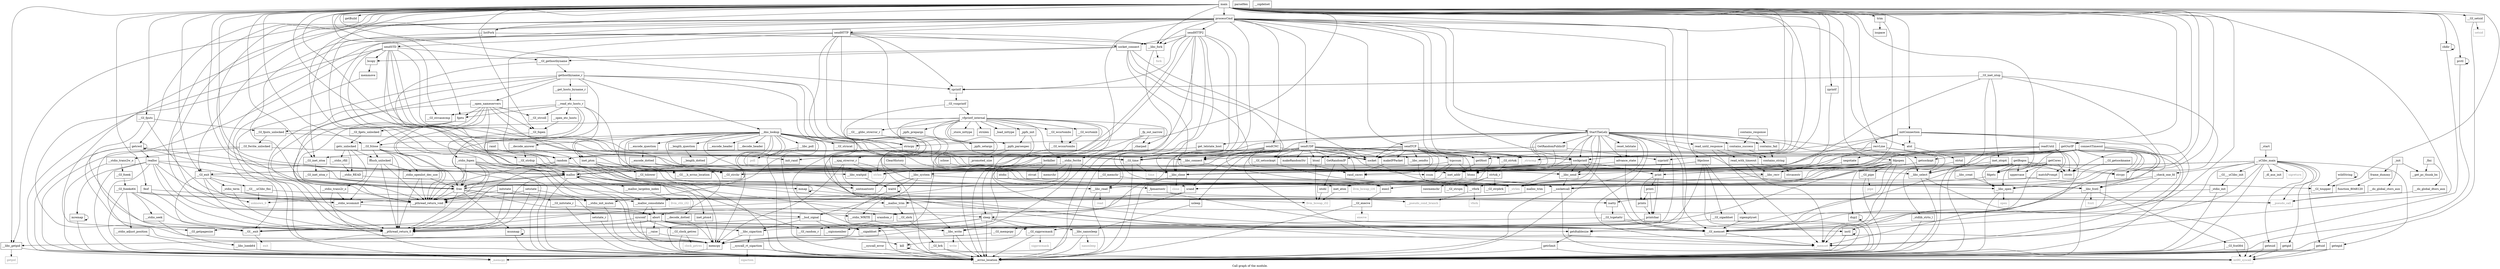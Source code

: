 digraph "Call graph of the module." {
  label="Call graph of the module.";
  node [shape=record];

  Node_prints [label="{prints}"];
  Node_printi [label="{printi}"];
  Node_print [label="{print}"];
  Node_zprintf [label="{zprintf}"];
  Node_szprintf [label="{szprintf}"];
  Node_reset_telstate [label="{reset_telstate}"];
  Node_sockprintf [label="{sockprintf}"];
  Node_fdpopen [label="{fdpopen}"];
  Node_fdpclose [label="{fdpclose}"];
  Node_fdgets [label="{fdgets}"];
  Node_parseHex [label="{parseHex}"];
  Node_wildString [label="{wildString}"];
  Node_getHost [label="{getHost}"];
  Node_uppercase [label="{uppercase}"];
  Node_getBogos [label="{getBogos}"];
  Node_getCores [label="{getCores}"];
  Node_makeRandomStr [label="{makeRandomStr}"];
  Node_recvLine [label="{recvLine}"];
  Node_get_telstate_host [label="{get_telstate_host}"];
  Node_read_until_response [label="{read_until_response}"];
  Node_read_with_timeout [label="{read_with_timeout}"];
  Node_advance_state [label="{advance_state}"];
  Node___libc_fcntl [label="{__libc_fcntl}"];
  Node_contains_success [label="{contains_success}"];
  Node_contains_fail [label="{contains_fail}"];
  Node_contains_response [label="{contains_response}"];
  Node_contains_string [label="{contains_string}"];
  Node_connectTimeout [label="{connectTimeout}"];
  Node_listFork [label="{listFork}"];
  Node_negotiate [label="{negotiate}"];
  Node_matchPrompt [label="{matchPrompt}"];
  Node_readUntil [label="{readUntil}"];
  Node_GetRandomPublicIP [label="{GetRandomPublicIP}"];
  Node_GetRandomIP [label="{GetRandomIP}"];
  Node_csum [label="{csum}"];
  Node_tcpcsum [label="{tcpcsum}"];
  Node_makeIPPacket [label="{makeIPPacket}"];
  Node_sclose [label="{sclose}"];
  Node_socket_connect [label="{socket_connect}"];
  Node_StartTheLelz [label="{StartTheLelz}"];
  Node_sendSTD [label="{sendSTD}"];
  Node_sendUDP [label="{sendUDP}"];
  Node_sendTCP [label="{sendTCP}"];
  Node_botkiller [label="{botkiller}"];
  Node_ClearHistory [label="{ClearHistory}"];
  Node_sendHTTP [label="{sendHTTP}"];
  Node_sendHTTP2 [label="{sendHTTP2}"];
  Node_sendCNC [label="{sendCNC}"];
  Node_processCmd [label="{processCmd}"];
  Node_initConnection [label="{initConnection}"];
  Node___get_pc_thunk_bx [label="{__get_pc_thunk_bx}"];
  Node___do_global_dtors_aux [label="{__do_global_dtors_aux}"];
  Node_frame_dummy [label="{frame_dummy}"];
  Node_function_8048120 [label="{function_8048120}"];
  Node__start [label="{_start}"];
  Node_init_rand [label="{init_rand}"];
  Node_rand_cmwc [label="{rand_cmwc}"];
  Node_trim [label="{trim}"];
  Node_printchar [label="{printchar}"];
  Node___pseudo_call [color="gray50", fontcolor="gray50", label="{__pseudo_call}"];
  Node___pseudo_cond_branch [color="gray50", fontcolor="gray50", label="{__pseudo_cond_branch}"];
  Node__init [label="{_init}"];
  Node_getOurIP [label="{getOurIP}"];
  Node_getBuild [label="{getBuild}"];
  Node_main [label="{main}"];
  Node___vfork [label="{__vfork}"];
  Node_bcopy [label="{bcopy}"];
  Node___GI_fcntl64 [label="{__GI_fcntl64}"];
  Node___GI__exit [label="{__GI__exit}"];
  Node_chdir [label="{chdir}"];
  Node___libc_close [label="{__libc_close}"];
  Node_dup2 [label="{dup2}"];
  Node___libc_fork [label="{__libc_fork}"];
  Node_getcwd [label="{getcwd}"];
  Node_getdtablesize [label="{getdtablesize}"];
  Node___GI_getpagesize [label="{__GI_getpagesize}"];
  Node___libc_getpid [label="{__libc_getpid}"];
  Node_getrlimit [label="{getrlimit}"];
  Node_ioctl [label="{ioctl}"];
  Node_kill [label="{kill}"];
  Node___libc_open [label="{__libc_open}"];
  Node___libc_creat [label="{__libc_creat}"];
  Node___GI_pipe [label="{__GI_pipe}"];
  Node_prctl [label="{prctl}"];
  Node___libc_read [label="{__libc_read}"];
  Node___libc_select [label="{__libc_select}"];
  Node___GI_setsid [label="{__GI_setsid}"];
  Node___GI_sigprocmask [label="{__GI_sigprocmask}"];
  Node___GI_time [label="{__GI_time}"];
  Node___libc_waitpid [label="{__libc_waitpid}"];
  Node___libc_write [label="{__libc_write}"];
  Node_isspace [label="{isspace}"];
  Node___GI_toupper [label="{__GI_toupper}"];
  Node___errno_location [label="{__errno_location}"];
  Node___GI_fclose [label="{__GI_fclose}"];
  Node___GI_fopen [label="{__GI_fopen}"];
  Node_sprintf [label="{sprintf}"];
  Node___GI_vsnprintf [label="{__GI_vsnprintf}"];
  Node__stdio_fopen [label="{_stdio_fopen}"];
  Node__stdio_init [label="{_stdio_init}"];
  Node___stdio_init_mutex [label="{__stdio_init_mutex}"];
  Node__stdio_term [label="{_stdio_term}"];
  Node___stdio_wcommit [label="{__stdio_wcommit}"];
  Node__charpad [label="{_charpad}"];
  Node__fp_out_narrow [label="{_fp_out_narrow}"];
  Node__vfprintf_internal [label="{_vfprintf_internal}"];
  Node__ppfs_init [label="{_ppfs_init}"];
  Node__ppfs_prepargs [label="{_ppfs_prepargs}"];
  Node__ppfs_setargs [label="{_ppfs_setargs}"];
  Node__promoted_size [label="{_promoted_size}"];
  Node__ppfs_parsespec [label="{_ppfs_parsespec}"];
  Node_feof [label="{feof}"];
  Node_fgets [label="{fgets}"];
  Node___GI_fputs [label="{__GI_fputs}"];
  Node__stdio_openlist_dec_use [label="{_stdio_openlist_dec_use}"];
  Node_fflush_unlocked [label="{fflush_unlocked}"];
  Node___GI_fgets_unlocked [label="{__GI_fgets_unlocked}"];
  Node___GI_fputs_unlocked [label="{__GI_fputs_unlocked}"];
  Node___GI_fwrite_unlocked [label="{__GI_fwrite_unlocked}"];
  Node_memcpy [label="{memcpy}"];
  Node___GI_memset [label="{__GI_memset}"];
  Node_strcat [label="{strcat}"];
  Node___GI_strchr [label="{__GI_strchr}"];
  Node_strcpy [label="{strcpy}"];
  Node_strlen [color="gray50", fontcolor="gray50", label="{strlen}"];
  Node_strncpy [label="{strncpy}"];
  Node_strnlen [label="{strnlen}"];
  Node_strstr [label="{strstr}"];
  Node___GI___glibc_strerror_r [label="{__GI___glibc_strerror_r}"];
  Node___xpg_strerror_r [label="{__xpg_strerror_r}"];
  Node___encode_dotted [label="{__encode_dotted}"];
  Node___GI_strcasecmp [label="{__GI_strcasecmp}"];
  Node_strcasestr [label="{strcasestr}"];
  Node___GI_strtok [label="{__GI_strtok}"];
  Node_isatty [label="{isatty}"];
  Node___GI_tcgetattr [label="{__GI_tcgetattr}"];
  Node_htons [label="{htons}"];
  Node_htonl [label="{htonl}"];
  Node_ntohs [label="{ntohs}"];
  Node_ntohl [label="{ntohl}"];
  Node___GI_inet_ntoa_r [label="{__GI_inet_ntoa_r}"];
  Node___GI_inet_ntoa [label="{__GI_inet_ntoa}"];
  Node_inet_addr [label="{inet_addr}"];
  Node___GI_gethostbyname [label="{__GI_gethostbyname}"];
  Node_gethostbyname_r [label="{gethostbyname_r}"];
  Node___libc_connect [label="{__libc_connect}"];
  Node___GI_getsockname [label="{__GI_getsockname}"];
  Node_getsockopt [label="{getsockopt}"];
  Node___libc_recv [label="{__libc_recv}"];
  Node___libc_send [label="{__libc_send}"];
  Node___libc_sendto [label="{__libc_sendto}"];
  Node___GI_setsockopt [label="{__GI_setsockopt}"];
  Node_socket [label="{socket}"];
  Node___GI_sigaddset [label="{__GI_sigaddset}"];
  Node_sigemptyset [label="{sigemptyset}"];
  Node___bsd_signal [label="{__bsd_signal}"];
  Node___sigismember [label="{__sigismember}"];
  Node___sigaddset [label="{__sigaddset}"];
  Node___sigdelset [label="{__sigdelset}"];
  Node___malloc_largebin_index [label="{__malloc_largebin_index}"];
  Node_malloc [label="{malloc}"];
  Node_realloc [label="{realloc}"];
  Node___malloc_trim [label="{__malloc_trim}"];
  Node___malloc_consolidate [label="{__malloc_consolidate}"];
  Node_free [label="{free}"];
  Node_malloc_trim [label="{malloc_trim}"];
  Node_abort [label="{abort}"];
  Node_rand [label="{rand}"];
  Node_random [label="{random}"];
  Node_setstate [label="{setstate}"];
  Node_initstate [label="{initstate}"];
  Node_srand [label="{srand}"];
  Node_setstate_r [label="{setstate_r}"];
  Node___GI_random_r [label="{__GI_random_r}"];
  Node_srandom_r [label="{srandom_r}"];
  Node___GI_initstate_r [label="{__GI_initstate_r}"];
  Node___libc_system [label="{__libc_system}"];
  Node_atol [label="{atol}"];
  Node_strtol [label="{strtol}"];
  Node__stdlib_strto_l [label="{_stdlib_strto_l}"];
  Node___GI_exit [label="{__GI_exit}"];
  Node_execl [label="{execl}"];
  Node_sleep [label="{sleep}"];
  Node_sysconf [label="{sysconf}"];
  Node_usleep [label="{usleep}"];
  Node___GI___uClibc_fini [label="{__GI___uClibc_fini}"];
  Node___pthread_return_0 [label="{__pthread_return_0}"];
  Node___pthread_return_void [label="{__pthread_return_void}"];
  Node___check_one_fd [label="{__check_one_fd}"];
  Node___GI___uClibc_init [label="{__GI___uClibc_init}"];
  Node___uClibc_main [label="{__uClibc_main}"];
  Node___libc_sigaction [label="{__libc_sigaction}"];
  Node___syscall_error [label="{__syscall_error}"];
  Node_mmap [label="{mmap}"];
  Node___socketcall [label="{__socketcall}"];
  Node___syscall_rt_sigaction [label="{__syscall_rt_sigaction}"];
  Node___GI_clock_getres [label="{__GI_clock_getres}"];
  Node___GI_execve [label="{__GI_execve}"];
  Node_getegid [label="{getegid}"];
  Node_geteuid [label="{geteuid}"];
  Node_getgid [label="{getgid}"];
  Node_getuid [label="{getuid}"];
  Node_mremap [label="{mremap}"];
  Node_munmap [label="{munmap}"];
  Node___libc_nanosleep [label="{__libc_nanosleep}"];
  Node___GI_sbrk [label="{__GI_sbrk}"];
  Node_wait4 [label="{wait4}"];
  Node___GI___h_errno_location [label="{__GI___h_errno_location}"];
  Node___GI_wcrtomb [label="{__GI_wcrtomb}"];
  Node___GI_wcsrtombs [label="{__GI_wcsrtombs}"];
  Node___GI_wcsnrtombs [label="{__GI_wcsnrtombs}"];
  Node___stdio_WRITE [label="{__stdio_WRITE}"];
  Node___stdio_fwrite [label="{__stdio_fwrite}"];
  Node___stdio_trans2w_o [label="{__stdio_trans2w_o}"];
  Node__load_inttype [label="{_load_inttype}"];
  Node__store_inttype [label="{_store_inttype}"];
  Node__uintmaxtostr [label="{_uintmaxtostr}"];
  Node__fpmaxtostr [label="{_fpmaxtostr}"];
  Node_getc_unlocked [label="{getc_unlocked}"];
  Node___GI_memchr [label="{__GI_memchr}"];
  Node_memmove [label="{memmove}"];
  Node___GI_mempcpy [label="{__GI_mempcpy}"];
  Node_memrchr [label="{memrchr}"];
  Node_strtok_r [label="{strtok_r}"];
  Node___GI_strpbrk [label="{__GI_strpbrk}"];
  Node_inet_aton [label="{inet_aton}"];
  Node___dns_lookup [label="{__dns_lookup}"];
  Node___open_nameservers [label="{__open_nameservers}"];
  Node___get_hosts_byname_r [label="{__get_hosts_byname_r}"];
  Node___raise [label="{__raise}"];
  Node__dl_aux_init [label="{_dl_aux_init}"];
  Node___GI_brk [label="{__GI_brk}"];
  Node___libc_poll [label="{__libc_poll}"];
  Node___GI_fseek [label="{__GI_fseek}"];
  Node___GI_fseeko64 [label="{__GI_fseeko64}"];
  Node___stdio_READ [label="{__stdio_READ}"];
  Node___stdio_adjust_position [label="{__stdio_adjust_position}"];
  Node___stdio_rfill [label="{__stdio_rfill}"];
  Node___stdio_trans2r_o [label="{__stdio_trans2r_o}"];
  Node___stdio_seek [label="{__stdio_seek}"];
  Node___GI_strcoll [label="{__GI_strcoll}"];
  Node___GI_strncat [label="{__GI_strncat}"];
  Node_rawmemchr [label="{rawmemchr}"];
  Node___GI_strspn [label="{__GI_strspn}"];
  Node___GI_strdup [label="{__GI_strdup}"];
  Node_inet_pton4 [label="{inet_pton4}"];
  Node_inet_pton [label="{inet_pton}"];
  Node_inet_ntop4 [label="{inet_ntop4}"];
  Node___GI_inet_ntop [label="{__GI_inet_ntop}"];
  Node___encode_header [label="{__encode_header}"];
  Node___decode_header [label="{__decode_header}"];
  Node___encode_question [label="{__encode_question}"];
  Node___length_question [label="{__length_question}"];
  Node___decode_answer [label="{__decode_answer}"];
  Node___open_etc_hosts [label="{__open_etc_hosts}"];
  Node___read_etc_hosts_r [label="{__read_etc_hosts_r}"];
  Node___libc_lseek64 [label="{__libc_lseek64}"];
  Node___GI_tolower [label="{__GI_tolower}"];
  Node___decode_dotted [label="{__decode_dotted}"];
  Node___length_dotted [label="{__length_dotted}"];
  Node___do_global_ctors_aux [label="{__do_global_ctors_aux}"];
  Node__fini [label="{_fini}"];
  Node_llvm_ctlz_i32 [color="gray50", fontcolor="gray50", label="{llvm_ctlz_i32}"];
  Node_llvm_bswap_i32 [color="gray50", fontcolor="gray50", label="{llvm_bswap_i32}"];
  Node__strlen [color="gray50", fontcolor="gray50", label="{_strlen}"];
  Node__memset [color="gray50", fontcolor="gray50", label="{_memset}"];
  Node__strncmp [color="gray50", fontcolor="gray50", label="{_strncmp}"];
  Node__memcpy [color="gray50", fontcolor="gray50", label="{_memcpy}"];
  Node_llvm_bswap_i16 [color="gray50", fontcolor="gray50", label="{llvm_bswap_i16}"];
  Node_unknown_0 [color="gray50", fontcolor="gray50", label="{unknown_0}"];
  Node_vfork [color="gray50", fontcolor="gray50", label="{vfork}"];
  Node_fcntl [color="gray50", fontcolor="gray50", label="{fcntl}"];
  Node_int80_syscall [color="gray50", fontcolor="gray50", label="{int80_syscall}"];
  Node_exit [color="gray50", fontcolor="gray50", label="{exit}"];
  Node_close [color="gray50", fontcolor="gray50", label="{close}"];
  Node_fork [color="gray50", fontcolor="gray50", label="{fork}"];
  Node_getpid [color="gray50", fontcolor="gray50", label="{getpid}"];
  Node_open [color="gray50", fontcolor="gray50", label="{open}"];
  Node_pipe [color="gray50", fontcolor="gray50", label="{pipe}"];
  Node_read [color="gray50", fontcolor="gray50", label="{read}"];
  Node_setsid [color="gray50", fontcolor="gray50", label="{setsid}"];
  Node_sigprocmask [color="gray50", fontcolor="gray50", label="{sigprocmask}"];
  Node_time [color="gray50", fontcolor="gray50", label="{time}"];
  Node_write [color="gray50", fontcolor="gray50", label="{write}"];
  Node_sigreturn [color="gray50", fontcolor="gray50", label="{sigreturn}"];
  Node_sigaction [color="gray50", fontcolor="gray50", label="{sigaction}"];
  Node_clock_getres [color="gray50", fontcolor="gray50", label="{clock_getres}"];
  Node_execve [color="gray50", fontcolor="gray50", label="{execve}"];
  Node_nanosleep [color="gray50", fontcolor="gray50", label="{nanosleep}"];
  Node_poll [color="gray50", fontcolor="gray50", label="{poll}"];
  Node_prints -> Node_printchar;
  Node_printi -> Node_prints;
  Node_printi -> Node_printchar;
  Node_print -> Node_prints;
  Node_print -> Node_printi;
  Node_print -> Node_printchar;
  Node_zprintf -> Node_print;
  Node_szprintf -> Node_print;
  Node_reset_telstate -> Node_advance_state;
  Node_sockprintf -> Node_print;
  Node_sockprintf -> Node___GI_memset;
  Node_sockprintf -> Node___libc_send;
  Node_sockprintf -> Node_malloc;
  Node_sockprintf -> Node_free;
  Node_sockprintf -> Node__strlen;
  Node_fdpopen -> Node___vfork;
  Node_fdpopen -> Node___GI__exit;
  Node_fdpopen -> Node___libc_close;
  Node_fdpopen -> Node_dup2;
  Node_fdpopen -> Node_getdtablesize;
  Node_fdpopen -> Node___GI_pipe;
  Node_fdpopen -> Node_malloc;
  Node_fdpopen -> Node_execl;
  Node_fdpopen -> Node__memset;
  Node_fdpclose -> Node___libc_close;
  Node_fdpclose -> Node___GI_sigprocmask;
  Node_fdpclose -> Node___libc_waitpid;
  Node_fdpclose -> Node___errno_location;
  Node_fdpclose -> Node___GI_sigaddset;
  Node_fdpclose -> Node_sigemptyset;
  Node_fdgets -> Node___libc_read;
  Node_wildString -> Node_wildString;
  Node_wildString -> Node___GI_toupper;
  Node_getHost -> Node_inet_addr;
  Node_uppercase -> Node___GI_toupper;
  Node_getBogos -> Node_fdgets;
  Node_getBogos -> Node_uppercase;
  Node_getBogos -> Node___libc_close;
  Node_getBogos -> Node___libc_open;
  Node_getBogos -> Node___GI_memset;
  Node_getBogos -> Node___GI_strchr;
  Node_getBogos -> Node_strcpy;
  Node_getBogos -> Node_strstr;
  Node_getBogos -> Node__strlen;
  Node_getCores -> Node_fdgets;
  Node_getCores -> Node_uppercase;
  Node_getCores -> Node___libc_close;
  Node_getCores -> Node___libc_open;
  Node_getCores -> Node___GI_memset;
  Node_getCores -> Node_strstr;
  Node_makeRandomStr -> Node_rand_cmwc;
  Node_recvLine -> Node_sockprintf;
  Node_recvLine -> Node___libc_select;
  Node_recvLine -> Node___libc_recv;
  Node_recvLine -> Node__memset;
  Node_get_telstate_host -> Node___GI_inet_ntoa;
  Node_read_until_response -> Node_read_with_timeout;
  Node_read_until_response -> Node_contains_string;
  Node_read_until_response -> Node__memset;
  Node_read_with_timeout -> Node___libc_select;
  Node_read_with_timeout -> Node___libc_recv;
  Node_read_with_timeout -> Node__memset;
  Node_advance_state -> Node___libc_close;
  Node_advance_state -> Node___GI_memset;
  Node___libc_fcntl -> Node___GI_fcntl64;
  Node___libc_fcntl -> Node___errno_location;
  Node___libc_fcntl -> Node_fcntl;
  Node_contains_success -> Node_contains_string;
  Node_contains_fail -> Node_contains_string;
  Node_contains_response -> Node_contains_success;
  Node_contains_response -> Node_contains_fail;
  Node_contains_string -> Node_strcasestr;
  Node_connectTimeout -> Node_getHost;
  Node_connectTimeout -> Node___libc_fcntl;
  Node_connectTimeout -> Node___libc_select;
  Node_connectTimeout -> Node___errno_location;
  Node_connectTimeout -> Node_htons;
  Node_connectTimeout -> Node___libc_connect;
  Node_connectTimeout -> Node_getsockopt;
  Node_connectTimeout -> Node__memset;
  Node_listFork -> Node___libc_fork;
  Node_listFork -> Node_malloc;
  Node_listFork -> Node_free;
  Node_negotiate -> Node___libc_send;
  Node_matchPrompt -> Node__strlen;
  Node_readUntil -> Node_negotiate;
  Node_readUntil -> Node_matchPrompt;
  Node_readUntil -> Node___libc_select;
  Node_readUntil -> Node_strstr;
  Node_readUntil -> Node___libc_recv;
  Node_readUntil -> Node__memset;
  Node_GetRandomPublicIP -> Node_szprintf;
  Node_GetRandomPublicIP -> Node_inet_addr;
  Node_GetRandomPublicIP -> Node_random;
  Node_GetRandomIP -> Node_rand_cmwc;
  Node_GetRandomIP -> Node_ntohl;
  Node_tcpcsum -> Node_csum;
  Node_tcpcsum -> Node_htons;
  Node_tcpcsum -> Node_malloc;
  Node_tcpcsum -> Node_free;
  Node_makeIPPacket -> Node_rand_cmwc;
  Node_sclose -> Node___libc_close;
  Node_socket_connect -> Node_bcopy;
  Node_socket_connect -> Node_htons;
  Node_socket_connect -> Node___GI_gethostbyname;
  Node_socket_connect -> Node___libc_connect;
  Node_socket_connect -> Node___GI_setsockopt;
  Node_socket_connect -> Node_socket;
  Node_StartTheLelz -> Node_reset_telstate;
  Node_StartTheLelz -> Node_sockprintf;
  Node_StartTheLelz -> Node_get_telstate_host;
  Node_StartTheLelz -> Node_read_until_response;
  Node_StartTheLelz -> Node_advance_state;
  Node_StartTheLelz -> Node___libc_fcntl;
  Node_StartTheLelz -> Node_contains_success;
  Node_StartTheLelz -> Node_contains_fail;
  Node_StartTheLelz -> Node_GetRandomPublicIP;
  Node_StartTheLelz -> Node_rand_cmwc;
  Node_StartTheLelz -> Node___libc_select;
  Node_StartTheLelz -> Node___GI_time;
  Node_StartTheLelz -> Node___errno_location;
  Node_StartTheLelz -> Node___GI_memset;
  Node_StartTheLelz -> Node_htons;
  Node_StartTheLelz -> Node___libc_connect;
  Node_StartTheLelz -> Node_getsockopt;
  Node_StartTheLelz -> Node___libc_send;
  Node_StartTheLelz -> Node_socket;
  Node_StartTheLelz -> Node_malloc;
  Node_StartTheLelz -> Node_srand;
  Node_StartTheLelz -> Node__strlen;
  Node_StartTheLelz -> Node__memset;
  Node_sendSTD -> Node_bcopy;
  Node_sendSTD -> Node___GI__exit;
  Node_sendSTD -> Node___libc_close;
  Node_sendSTD -> Node___GI_time;
  Node_sendSTD -> Node_memcpy;
  Node_sendSTD -> Node___GI_gethostbyname;
  Node_sendSTD -> Node___libc_connect;
  Node_sendSTD -> Node___libc_send;
  Node_sendSTD -> Node_socket;
  Node_sendSTD -> Node_random;
  Node_sendUDP -> Node_sockprintf;
  Node_sendUDP -> Node_getHost;
  Node_sendUDP -> Node_makeRandomStr;
  Node_sendUDP -> Node_GetRandomIP;
  Node_sendUDP -> Node_csum;
  Node_sendUDP -> Node_makeIPPacket;
  Node_sendUDP -> Node_init_rand;
  Node_sendUDP -> Node_rand_cmwc;
  Node_sendUDP -> Node___GI_time;
  Node_sendUDP -> Node_htons;
  Node_sendUDP -> Node_htonl;
  Node_sendUDP -> Node___libc_sendto;
  Node_sendUDP -> Node___GI_setsockopt;
  Node_sendUDP -> Node_socket;
  Node_sendUDP -> Node_malloc;
  Node_sendUDP -> Node_random;
  Node_sendUDP -> Node_srand;
  Node_sendUDP -> Node_usleep;
  Node_sendUDP -> Node__memset;
  Node_sendTCP -> Node_sockprintf;
  Node_sendTCP -> Node_getHost;
  Node_sendTCP -> Node_GetRandomIP;
  Node_sendTCP -> Node_csum;
  Node_sendTCP -> Node_tcpcsum;
  Node_sendTCP -> Node_makeIPPacket;
  Node_sendTCP -> Node_rand_cmwc;
  Node_sendTCP -> Node___GI_time;
  Node_sendTCP -> Node___GI_strtok;
  Node_sendTCP -> Node_htons;
  Node_sendTCP -> Node_htonl;
  Node_sendTCP -> Node___libc_sendto;
  Node_sendTCP -> Node___GI_setsockopt;
  Node_sendTCP -> Node_socket;
  Node_sendTCP -> Node__strncmp;
  Node_botkiller -> Node_strcat;
  Node_botkiller -> Node___libc_system;
  Node_botkiller -> Node_sleep;
  Node_ClearHistory -> Node___libc_system;
  Node_sendHTTP -> Node_socket_connect;
  Node_sendHTTP -> Node___GI__exit;
  Node_sendHTTP -> Node___libc_close;
  Node_sendHTTP -> Node___libc_fork;
  Node_sendHTTP -> Node___GI_time;
  Node_sendHTTP -> Node___libc_write;
  Node_sendHTTP -> Node_sprintf;
  Node_sendHTTP -> Node_random;
  Node_sendHTTP -> Node__strlen;
  Node_sendHTTP -> Node__memcpy;
  Node_sendHTTP2 -> Node_socket_connect;
  Node_sendHTTP2 -> Node___libc_close;
  Node_sendHTTP2 -> Node___libc_fork;
  Node_sendHTTP2 -> Node___libc_read;
  Node_sendHTTP2 -> Node___GI_time;
  Node_sendHTTP2 -> Node___libc_write;
  Node_sendHTTP2 -> Node_sprintf;
  Node_sendHTTP2 -> Node_random;
  Node_sendHTTP2 -> Node___GI_exit;
  Node_sendHTTP2 -> Node__strlen;
  Node_sendHTTP2 -> Node__memcpy;
  Node_sendCNC -> Node___libc_close;
  Node_sendCNC -> Node___GI_time;
  Node_sendCNC -> Node_htons;
  Node_sendCNC -> Node_inet_addr;
  Node_sendCNC -> Node___libc_connect;
  Node_sendCNC -> Node_socket;
  Node_sendCNC -> Node_sleep;
  Node_processCmd -> Node_sockprintf;
  Node_processCmd -> Node_listFork;
  Node_processCmd -> Node_StartTheLelz;
  Node_processCmd -> Node_sendSTD;
  Node_processCmd -> Node_sendUDP;
  Node_processCmd -> Node_sendTCP;
  Node_processCmd -> Node_botkiller;
  Node_processCmd -> Node_sendHTTP;
  Node_processCmd -> Node_sendHTTP2;
  Node_processCmd -> Node_sendCNC;
  Node_processCmd -> Node___GI__exit;
  Node_processCmd -> Node___libc_close;
  Node_processCmd -> Node___libc_fork;
  Node_processCmd -> Node_getdtablesize;
  Node_processCmd -> Node___libc_getpid;
  Node_processCmd -> Node_kill;
  Node_processCmd -> Node___GI_strchr;
  Node_processCmd -> Node___GI_strtok;
  Node_processCmd -> Node___GI_inet_ntoa;
  Node_processCmd -> Node_atol;
  Node_processCmd -> Node___GI_exit;
  Node_processCmd -> Node__strncmp;
  Node_initConnection -> Node_connectTimeout;
  Node_initConnection -> Node___libc_close;
  Node_initConnection -> Node___GI_memset;
  Node_initConnection -> Node___GI_strchr;
  Node_initConnection -> Node_strcpy;
  Node_initConnection -> Node_socket;
  Node_initConnection -> Node_atol;
  Node___do_global_dtors_aux -> Node___pseudo_call;
  Node_frame_dummy -> Node_function_8048120;
  Node_function_8048120 -> Node_unknown_0;
  Node__start -> Node___uClibc_main;
  Node_trim -> Node_isspace;
  Node_trim -> Node__strlen;
  Node_printchar -> Node___libc_write;
  Node__init -> Node___get_pc_thunk_bx;
  Node__init -> Node_frame_dummy;
  Node__init -> Node___do_global_ctors_aux;
  Node_getOurIP -> Node_fdgets;
  Node_getOurIP -> Node___libc_close;
  Node_getOurIP -> Node_ioctl;
  Node_getOurIP -> Node___libc_open;
  Node_getOurIP -> Node___GI_memset;
  Node_getOurIP -> Node_strcpy;
  Node_getOurIP -> Node_strstr;
  Node_getOurIP -> Node_htons;
  Node_getOurIP -> Node_inet_addr;
  Node_getOurIP -> Node___libc_connect;
  Node_getOurIP -> Node___GI_getsockname;
  Node_getOurIP -> Node_socket;
  Node_main -> Node_zprintf;
  Node_main -> Node_szprintf;
  Node_main -> Node_sockprintf;
  Node_main -> Node_fdpopen;
  Node_main -> Node_fdpclose;
  Node_main -> Node_fdgets;
  Node_main -> Node_recvLine;
  Node_main -> Node_listFork;
  Node_main -> Node_processCmd;
  Node_main -> Node_initConnection;
  Node_main -> Node_init_rand;
  Node_main -> Node_trim;
  Node_main -> Node_getOurIP;
  Node_main -> Node_getBuild;
  Node_main -> Node_chdir;
  Node_main -> Node___libc_fork;
  Node_main -> Node_getcwd;
  Node_main -> Node___libc_getpid;
  Node_main -> Node_prctl;
  Node_main -> Node___GI_setsid;
  Node_main -> Node___GI_time;
  Node_main -> Node___libc_waitpid;
  Node_main -> Node___GI_toupper;
  Node_main -> Node___GI_fclose;
  Node_main -> Node___GI_fopen;
  Node_main -> Node_sprintf;
  Node_main -> Node_feof;
  Node_main -> Node_fgets;
  Node_main -> Node___GI_fputs;
  Node_main -> Node___GI_memset;
  Node_main -> Node_strcpy;
  Node_main -> Node_strncpy;
  Node_main -> Node_strstr;
  Node_main -> Node___GI_strcasecmp;
  Node_main -> Node___GI_strtok;
  Node_main -> Node___GI_inet_ntoa;
  Node_main -> Node___bsd_signal;
  Node_main -> Node_malloc;
  Node_main -> Node_free;
  Node_main -> Node_srand;
  Node_main -> Node___GI_exit;
  Node_main -> Node_sleep;
  Node_main -> Node__strlen;
  Node_main -> Node__memset;
  Node_main -> Node__strncmp;
  Node___vfork -> Node___pseudo_cond_branch;
  Node___vfork -> Node_vfork;
  Node_bcopy -> Node_memmove;
  Node___GI_fcntl64 -> Node___errno_location;
  Node___GI_fcntl64 -> Node_int80_syscall;
  Node___GI__exit -> Node_exit;
  Node_chdir -> Node_chdir;
  Node_chdir -> Node___errno_location;
  Node___libc_close -> Node___errno_location;
  Node___libc_close -> Node_close;
  Node_dup2 -> Node_dup2;
  Node_dup2 -> Node___errno_location;
  Node___libc_fork -> Node___errno_location;
  Node___libc_fork -> Node_fork;
  Node_getcwd -> Node_getcwd;
  Node_getcwd -> Node___GI_getpagesize;
  Node_getcwd -> Node___errno_location;
  Node_getcwd -> Node_malloc;
  Node_getcwd -> Node_realloc;
  Node_getcwd -> Node_free;
  Node_getdtablesize -> Node_getrlimit;
  Node___libc_getpid -> Node___errno_location;
  Node___libc_getpid -> Node_getpid;
  Node_getrlimit -> Node___errno_location;
  Node_getrlimit -> Node_int80_syscall;
  Node_ioctl -> Node_ioctl;
  Node_ioctl -> Node___errno_location;
  Node_kill -> Node_kill;
  Node_kill -> Node___errno_location;
  Node___libc_open -> Node___errno_location;
  Node___libc_open -> Node_open;
  Node___libc_creat -> Node___libc_open;
  Node___GI_pipe -> Node___errno_location;
  Node___GI_pipe -> Node_pipe;
  Node_prctl -> Node_prctl;
  Node_prctl -> Node___errno_location;
  Node___libc_read -> Node___errno_location;
  Node___libc_read -> Node_read;
  Node___libc_select -> Node___errno_location;
  Node___libc_select -> Node_int80_syscall;
  Node___GI_setsid -> Node___errno_location;
  Node___GI_setsid -> Node_setsid;
  Node___GI_sigprocmask -> Node___errno_location;
  Node___GI_sigprocmask -> Node_sigprocmask;
  Node___GI_time -> Node___errno_location;
  Node___GI_time -> Node_time;
  Node___libc_waitpid -> Node_wait4;
  Node___libc_write -> Node___errno_location;
  Node___libc_write -> Node_write;
  Node___GI_fclose -> Node___libc_close;
  Node___GI_fclose -> Node__stdio_openlist_dec_use;
  Node___GI_fclose -> Node_fflush_unlocked;
  Node___GI_fclose -> Node_free;
  Node___GI_fclose -> Node___pthread_return_0;
  Node___GI_fclose -> Node___pthread_return_void;
  Node___GI_fopen -> Node__stdio_fopen;
  Node_sprintf -> Node___GI_vsnprintf;
  Node___GI_vsnprintf -> Node___stdio_init_mutex;
  Node___GI_vsnprintf -> Node__vfprintf_internal;
  Node__stdio_fopen -> Node___libc_fcntl;
  Node__stdio_fopen -> Node___libc_open;
  Node__stdio_fopen -> Node___errno_location;
  Node__stdio_fopen -> Node___stdio_init_mutex;
  Node__stdio_fopen -> Node_isatty;
  Node__stdio_fopen -> Node_malloc;
  Node__stdio_fopen -> Node_free;
  Node__stdio_fopen -> Node___pthread_return_0;
  Node__stdio_fopen -> Node___pthread_return_void;
  Node__stdio_init -> Node___errno_location;
  Node__stdio_init -> Node_isatty;
  Node___stdio_init_mutex -> Node_memcpy;
  Node__stdio_term -> Node___stdio_init_mutex;
  Node__stdio_term -> Node___stdio_wcommit;
  Node__stdio_term -> Node___pthread_return_0;
  Node___stdio_wcommit -> Node___stdio_WRITE;
  Node__charpad -> Node___stdio_fwrite;
  Node__fp_out_narrow -> Node__charpad;
  Node__fp_out_narrow -> Node_strlen;
  Node__fp_out_narrow -> Node___stdio_fwrite;
  Node__vfprintf_internal -> Node___errno_location;
  Node__vfprintf_internal -> Node__charpad;
  Node__vfprintf_internal -> Node__ppfs_init;
  Node__vfprintf_internal -> Node__ppfs_prepargs;
  Node__vfprintf_internal -> Node__ppfs_setargs;
  Node__vfprintf_internal -> Node__ppfs_parsespec;
  Node__vfprintf_internal -> Node___GI_fputs_unlocked;
  Node__vfprintf_internal -> Node_strlen;
  Node__vfprintf_internal -> Node_strnlen;
  Node__vfprintf_internal -> Node___GI___glibc_strerror_r;
  Node__vfprintf_internal -> Node___GI_wcrtomb;
  Node__vfprintf_internal -> Node___GI_wcsrtombs;
  Node__vfprintf_internal -> Node___stdio_fwrite;
  Node__vfprintf_internal -> Node__load_inttype;
  Node__vfprintf_internal -> Node__store_inttype;
  Node__vfprintf_internal -> Node__uintmaxtostr;
  Node__vfprintf_internal -> Node__fpmaxtostr;
  Node__ppfs_init -> Node__ppfs_parsespec;
  Node__ppfs_init -> Node___GI_memset;
  Node__ppfs_prepargs -> Node__ppfs_setargs;
  Node__ppfs_parsespec -> Node__promoted_size;
  Node__ppfs_parsespec -> Node_memcpy;
  Node_feof -> Node___pthread_return_0;
  Node_feof -> Node___pthread_return_void;
  Node_fgets -> Node___GI_fgets_unlocked;
  Node_fgets -> Node___pthread_return_0;
  Node_fgets -> Node___pthread_return_void;
  Node___GI_fputs -> Node___GI_fputs_unlocked;
  Node___GI_fputs -> Node___pthread_return_0;
  Node___GI_fputs -> Node___pthread_return_void;
  Node__stdio_openlist_dec_use -> Node_free;
  Node__stdio_openlist_dec_use -> Node___pthread_return_0;
  Node__stdio_openlist_dec_use -> Node___pthread_return_void;
  Node_fflush_unlocked -> Node___stdio_wcommit;
  Node_fflush_unlocked -> Node__stdio_openlist_dec_use;
  Node_fflush_unlocked -> Node___pthread_return_0;
  Node_fflush_unlocked -> Node___pthread_return_void;
  Node___GI_fgets_unlocked -> Node_getc_unlocked;
  Node___GI_fputs_unlocked -> Node___GI_fwrite_unlocked;
  Node___GI_fputs_unlocked -> Node_strlen;
  Node___GI_fwrite_unlocked -> Node___errno_location;
  Node___GI_fwrite_unlocked -> Node___stdio_fwrite;
  Node___GI_fwrite_unlocked -> Node___stdio_trans2w_o;
  Node_memcpy -> Node__memcpy;
  Node___GI_memset -> Node__memset;
  Node_strcat -> Node__strlen;
  Node_strncpy -> Node__memset;
  Node___GI___glibc_strerror_r -> Node___xpg_strerror_r;
  Node___xpg_strerror_r -> Node___errno_location;
  Node___xpg_strerror_r -> Node_memcpy;
  Node___xpg_strerror_r -> Node_strlen;
  Node___xpg_strerror_r -> Node__uintmaxtostr;
  Node___encode_dotted -> Node_memcpy;
  Node___encode_dotted -> Node___GI_strchr;
  Node___encode_dotted -> Node_strlen;
  Node___GI_strtok -> Node_strtok_r;
  Node_isatty -> Node___GI_tcgetattr;
  Node___GI_tcgetattr -> Node_ioctl;
  Node___GI_tcgetattr -> Node___GI_memset;
  Node___GI_tcgetattr -> Node___GI_mempcpy;
  Node_htons -> Node_llvm_bswap_i16;
  Node_htonl -> Node_llvm_bswap_i32;
  Node_ntohs -> Node_llvm_bswap_i16;
  Node_ntohl -> Node_llvm_bswap_i32;
  Node___GI_inet_ntoa_r -> Node__uintmaxtostr;
  Node___GI_inet_ntoa_r -> Node_llvm_bswap_i32;
  Node___GI_inet_ntoa -> Node___GI_inet_ntoa_r;
  Node_inet_addr -> Node_inet_aton;
  Node___GI_gethostbyname -> Node_gethostbyname_r;
  Node___GI_gethostbyname -> Node___GI___h_errno_location;
  Node_gethostbyname_r -> Node___errno_location;
  Node_gethostbyname_r -> Node_memcpy;
  Node_gethostbyname_r -> Node_strncpy;
  Node_gethostbyname_r -> Node_free;
  Node_gethostbyname_r -> Node___pthread_return_0;
  Node_gethostbyname_r -> Node___pthread_return_void;
  Node_gethostbyname_r -> Node_inet_aton;
  Node_gethostbyname_r -> Node___dns_lookup;
  Node_gethostbyname_r -> Node___open_nameservers;
  Node_gethostbyname_r -> Node___get_hosts_byname_r;
  Node___libc_connect -> Node___socketcall;
  Node___GI_getsockname -> Node___socketcall;
  Node_getsockopt -> Node___socketcall;
  Node___libc_recv -> Node___socketcall;
  Node___libc_send -> Node___socketcall;
  Node___libc_sendto -> Node___socketcall;
  Node___GI_setsockopt -> Node___socketcall;
  Node_socket -> Node___socketcall;
  Node___GI_sigaddset -> Node___errno_location;
  Node___GI_sigaddset -> Node___sigaddset;
  Node_sigemptyset -> Node___GI_memset;
  Node___bsd_signal -> Node___errno_location;
  Node___bsd_signal -> Node___sigismember;
  Node___bsd_signal -> Node___sigaddset;
  Node___bsd_signal -> Node___libc_sigaction;
  Node___malloc_largebin_index -> Node_llvm_ctlz_i32;
  Node_malloc -> Node___errno_location;
  Node_malloc -> Node___malloc_largebin_index;
  Node_malloc -> Node_malloc;
  Node_malloc -> Node___malloc_consolidate;
  Node_malloc -> Node_free;
  Node_malloc -> Node___pthread_return_0;
  Node_malloc -> Node___pthread_return_void;
  Node_malloc -> Node_mmap;
  Node_malloc -> Node___GI_sbrk;
  Node_realloc -> Node___errno_location;
  Node_realloc -> Node_memcpy;
  Node_realloc -> Node_malloc;
  Node_realloc -> Node_free;
  Node_realloc -> Node_abort;
  Node_realloc -> Node___pthread_return_0;
  Node_realloc -> Node___pthread_return_void;
  Node_realloc -> Node_mremap;
  Node___malloc_trim -> Node___GI_sbrk;
  Node___malloc_consolidate -> Node_abort;
  Node___malloc_consolidate -> Node_sysconf;
  Node_free -> Node___malloc_trim;
  Node_free -> Node___malloc_consolidate;
  Node_free -> Node_abort;
  Node_free -> Node___pthread_return_0;
  Node_free -> Node___pthread_return_void;
  Node_free -> Node_munmap;
  Node_malloc_trim -> Node___malloc_trim;
  Node_malloc_trim -> Node___malloc_consolidate;
  Node_abort -> Node___GI__exit;
  Node_abort -> Node___GI_sigprocmask;
  Node_abort -> Node___GI_memset;
  Node_abort -> Node___sigaddset;
  Node_abort -> Node___pthread_return_0;
  Node_abort -> Node___libc_sigaction;
  Node_abort -> Node___raise;
  Node_rand -> Node_random;
  Node_random -> Node___GI_random_r;
  Node_random -> Node___pthread_return_0;
  Node_random -> Node___pthread_return_void;
  Node_setstate -> Node_setstate_r;
  Node_setstate -> Node___pthread_return_0;
  Node_setstate -> Node___pthread_return_void;
  Node_initstate -> Node___GI_initstate_r;
  Node_initstate -> Node___pthread_return_0;
  Node_initstate -> Node___pthread_return_void;
  Node_srand -> Node_srandom_r;
  Node_srand -> Node___pthread_return_0;
  Node_srand -> Node___pthread_return_void;
  Node_setstate_r -> Node___errno_location;
  Node_srandom_r -> Node___GI_random_r;
  Node___GI_initstate_r -> Node___errno_location;
  Node___GI_initstate_r -> Node_srandom_r;
  Node___libc_system -> Node___vfork;
  Node___libc_system -> Node___GI__exit;
  Node___libc_system -> Node___bsd_signal;
  Node___libc_system -> Node_execl;
  Node___libc_system -> Node_wait4;
  Node_atol -> Node_strtol;
  Node_strtol -> Node__stdlib_strto_l;
  Node__stdlib_strto_l -> Node___errno_location;
  Node___GI_exit -> Node___GI__exit;
  Node___GI_exit -> Node__stdio_term;
  Node___GI_exit -> Node___GI___uClibc_fini;
  Node___GI_exit -> Node___pthread_return_0;
  Node___GI_exit -> Node___pthread_return_void;
  Node___GI_exit -> Node_unknown_0;
  Node_execl -> Node___GI_execve;
  Node_sleep -> Node___GI_sigprocmask;
  Node_sleep -> Node___errno_location;
  Node_sleep -> Node___sigismember;
  Node_sleep -> Node___sigaddset;
  Node_sleep -> Node___libc_sigaction;
  Node_sleep -> Node___libc_nanosleep;
  Node_sysconf -> Node_getdtablesize;
  Node_sysconf -> Node___GI_getpagesize;
  Node_sysconf -> Node___errno_location;
  Node_sysconf -> Node___GI_clock_getres;
  Node_usleep -> Node___libc_nanosleep;
  Node___GI___uClibc_fini -> Node___pseudo_call;
  Node___GI___uClibc_fini -> Node_unknown_0;
  Node___check_one_fd -> Node___libc_fcntl;
  Node___check_one_fd -> Node___libc_open;
  Node___check_one_fd -> Node_abort;
  Node___GI___uClibc_init -> Node__stdio_init;
  Node___uClibc_main -> Node___pseudo_call;
  Node___uClibc_main -> Node___errno_location;
  Node___uClibc_main -> Node_memcpy;
  Node___uClibc_main -> Node___GI_memset;
  Node___uClibc_main -> Node___GI_exit;
  Node___uClibc_main -> Node___check_one_fd;
  Node___uClibc_main -> Node___GI___uClibc_init;
  Node___uClibc_main -> Node_getegid;
  Node___uClibc_main -> Node_geteuid;
  Node___uClibc_main -> Node_getgid;
  Node___uClibc_main -> Node_getuid;
  Node___uClibc_main -> Node___GI___h_errno_location;
  Node___uClibc_main -> Node__dl_aux_init;
  Node___uClibc_main -> Node_sigreturn;
  Node___libc_sigaction -> Node_memcpy;
  Node___libc_sigaction -> Node___syscall_rt_sigaction;
  Node___syscall_error -> Node___errno_location;
  Node_mmap -> Node___pseudo_cond_branch;
  Node_mmap -> Node_mmap;
  Node___socketcall -> Node___errno_location;
  Node___socketcall -> Node_int80_syscall;
  Node___syscall_rt_sigaction -> Node___errno_location;
  Node___syscall_rt_sigaction -> Node_sigaction;
  Node___GI_clock_getres -> Node___errno_location;
  Node___GI_clock_getres -> Node_clock_getres;
  Node___GI_execve -> Node___errno_location;
  Node___GI_execve -> Node_execve;
  Node_getegid -> Node___errno_location;
  Node_getegid -> Node_int80_syscall;
  Node_geteuid -> Node___errno_location;
  Node_geteuid -> Node_int80_syscall;
  Node_getgid -> Node___errno_location;
  Node_getgid -> Node_int80_syscall;
  Node_getuid -> Node___errno_location;
  Node_getuid -> Node_int80_syscall;
  Node_mremap -> Node___errno_location;
  Node_mremap -> Node_mremap;
  Node_munmap -> Node___errno_location;
  Node_munmap -> Node_munmap;
  Node___libc_nanosleep -> Node___errno_location;
  Node___libc_nanosleep -> Node_nanosleep;
  Node___GI_sbrk -> Node___GI_brk;
  Node_wait4 -> Node___errno_location;
  Node_wait4 -> Node_wait4;
  Node___GI_wcrtomb -> Node___GI_wcsnrtombs;
  Node___GI_wcsrtombs -> Node___GI_wcsnrtombs;
  Node___GI_wcsnrtombs -> Node___errno_location;
  Node___stdio_WRITE -> Node___libc_write;
  Node___stdio_fwrite -> Node___stdio_wcommit;
  Node___stdio_fwrite -> Node_memcpy;
  Node___stdio_fwrite -> Node___stdio_WRITE;
  Node___stdio_fwrite -> Node___GI_memchr;
  Node___stdio_fwrite -> Node_memrchr;
  Node___stdio_trans2w_o -> Node___errno_location;
  Node___stdio_trans2w_o -> Node___GI_fseek;
  Node__fpmaxtostr -> Node___pseudo_call;
  Node__fpmaxtostr -> Node___GI_memset;
  Node_getc_unlocked -> Node_fflush_unlocked;
  Node_getc_unlocked -> Node___stdio_READ;
  Node_getc_unlocked -> Node___stdio_rfill;
  Node_getc_unlocked -> Node___stdio_trans2r_o;
  Node___GI_memchr -> Node__strlen;
  Node_memmove -> Node__memcpy;
  Node___GI_mempcpy -> Node_memcpy;
  Node_strtok_r -> Node___GI_strpbrk;
  Node_strtok_r -> Node_rawmemchr;
  Node_strtok_r -> Node___GI_strspn;
  Node_inet_aton -> Node_llvm_bswap_i32;
  Node___dns_lookup -> Node___libc_close;
  Node___dns_lookup -> Node___errno_location;
  Node___dns_lookup -> Node_memcpy;
  Node___dns_lookup -> Node___GI_memset;
  Node___dns_lookup -> Node_strlen;
  Node___dns_lookup -> Node_strncpy;
  Node___dns_lookup -> Node_inet_addr;
  Node___dns_lookup -> Node___libc_connect;
  Node___dns_lookup -> Node___libc_recv;
  Node___dns_lookup -> Node___libc_send;
  Node___dns_lookup -> Node_socket;
  Node___dns_lookup -> Node_malloc;
  Node___dns_lookup -> Node_free;
  Node___dns_lookup -> Node___pthread_return_0;
  Node___dns_lookup -> Node___pthread_return_void;
  Node___dns_lookup -> Node___GI___h_errno_location;
  Node___dns_lookup -> Node___libc_poll;
  Node___dns_lookup -> Node___GI_strncat;
  Node___dns_lookup -> Node_inet_pton;
  Node___dns_lookup -> Node___encode_header;
  Node___dns_lookup -> Node___decode_header;
  Node___dns_lookup -> Node___encode_question;
  Node___dns_lookup -> Node___length_question;
  Node___dns_lookup -> Node___decode_answer;
  Node___open_nameservers -> Node___GI_fclose;
  Node___open_nameservers -> Node___GI_fopen;
  Node___open_nameservers -> Node_fgets;
  Node___open_nameservers -> Node_free;
  Node___open_nameservers -> Node___pthread_return_0;
  Node___open_nameservers -> Node___pthread_return_void;
  Node___open_nameservers -> Node___GI___h_errno_location;
  Node___open_nameservers -> Node___GI_strcoll;
  Node___open_nameservers -> Node___GI_strdup;
  Node___get_hosts_byname_r -> Node___read_etc_hosts_r;
  Node___raise -> Node___libc_getpid;
  Node___raise -> Node_kill;
  Node___GI_brk -> Node___errno_location;
  Node___GI_brk -> Node_int80_syscall;
  Node___libc_poll -> Node___errno_location;
  Node___libc_poll -> Node_poll;
  Node___GI_fseek -> Node___GI_fseeko64;
  Node___GI_fseeko64 -> Node___errno_location;
  Node___GI_fseeko64 -> Node___stdio_wcommit;
  Node___GI_fseeko64 -> Node___pthread_return_0;
  Node___GI_fseeko64 -> Node___pthread_return_void;
  Node___GI_fseeko64 -> Node___stdio_adjust_position;
  Node___GI_fseeko64 -> Node___stdio_seek;
  Node___stdio_READ -> Node___libc_read;
  Node___stdio_adjust_position -> Node___errno_location;
  Node___stdio_rfill -> Node___stdio_READ;
  Node___stdio_trans2r_o -> Node___errno_location;
  Node___stdio_trans2r_o -> Node___stdio_wcommit;
  Node___stdio_seek -> Node___libc_lseek64;
  Node___GI_strncat -> Node__strlen;
  Node___GI_strdup -> Node_memcpy;
  Node___GI_strdup -> Node_strlen;
  Node___GI_strdup -> Node_malloc;
  Node_inet_pton4 -> Node_memcpy;
  Node_inet_pton -> Node___errno_location;
  Node_inet_pton -> Node_memcpy;
  Node_inet_pton -> Node___GI_memset;
  Node_inet_pton -> Node___GI_strchr;
  Node_inet_pton -> Node_inet_pton4;
  Node_inet_pton -> Node___GI_tolower;
  Node_inet_ntop4 -> Node___errno_location;
  Node_inet_ntop4 -> Node_strcpy;
  Node_inet_ntop4 -> Node_strlen;
  Node___GI_inet_ntop -> Node___errno_location;
  Node___GI_inet_ntop -> Node_sprintf;
  Node___GI_inet_ntop -> Node___GI_memset;
  Node___GI_inet_ntop -> Node_strcpy;
  Node___GI_inet_ntop -> Node_strlen;
  Node___GI_inet_ntop -> Node_inet_ntop4;
  Node___encode_question -> Node___encode_dotted;
  Node___length_question -> Node___length_dotted;
  Node___decode_answer -> Node___GI_strdup;
  Node___decode_answer -> Node___decode_dotted;
  Node___open_etc_hosts -> Node___GI_fopen;
  Node___read_etc_hosts_r -> Node___errno_location;
  Node___read_etc_hosts_r -> Node___GI_fclose;
  Node___read_etc_hosts_r -> Node_fgets;
  Node___read_etc_hosts_r -> Node___GI_strchr;
  Node___read_etc_hosts_r -> Node___GI_strcasecmp;
  Node___read_etc_hosts_r -> Node___GI_strcoll;
  Node___read_etc_hosts_r -> Node_inet_pton;
  Node___read_etc_hosts_r -> Node___open_etc_hosts;
  Node___libc_lseek64 -> Node___errno_location;
  Node___libc_lseek64 -> Node_int80_syscall;
  Node___decode_dotted -> Node_memcpy;
  Node___do_global_ctors_aux -> Node___pseudo_call;
  Node__fini -> Node___get_pc_thunk_bx;
  Node__fini -> Node___do_global_dtors_aux;
}
